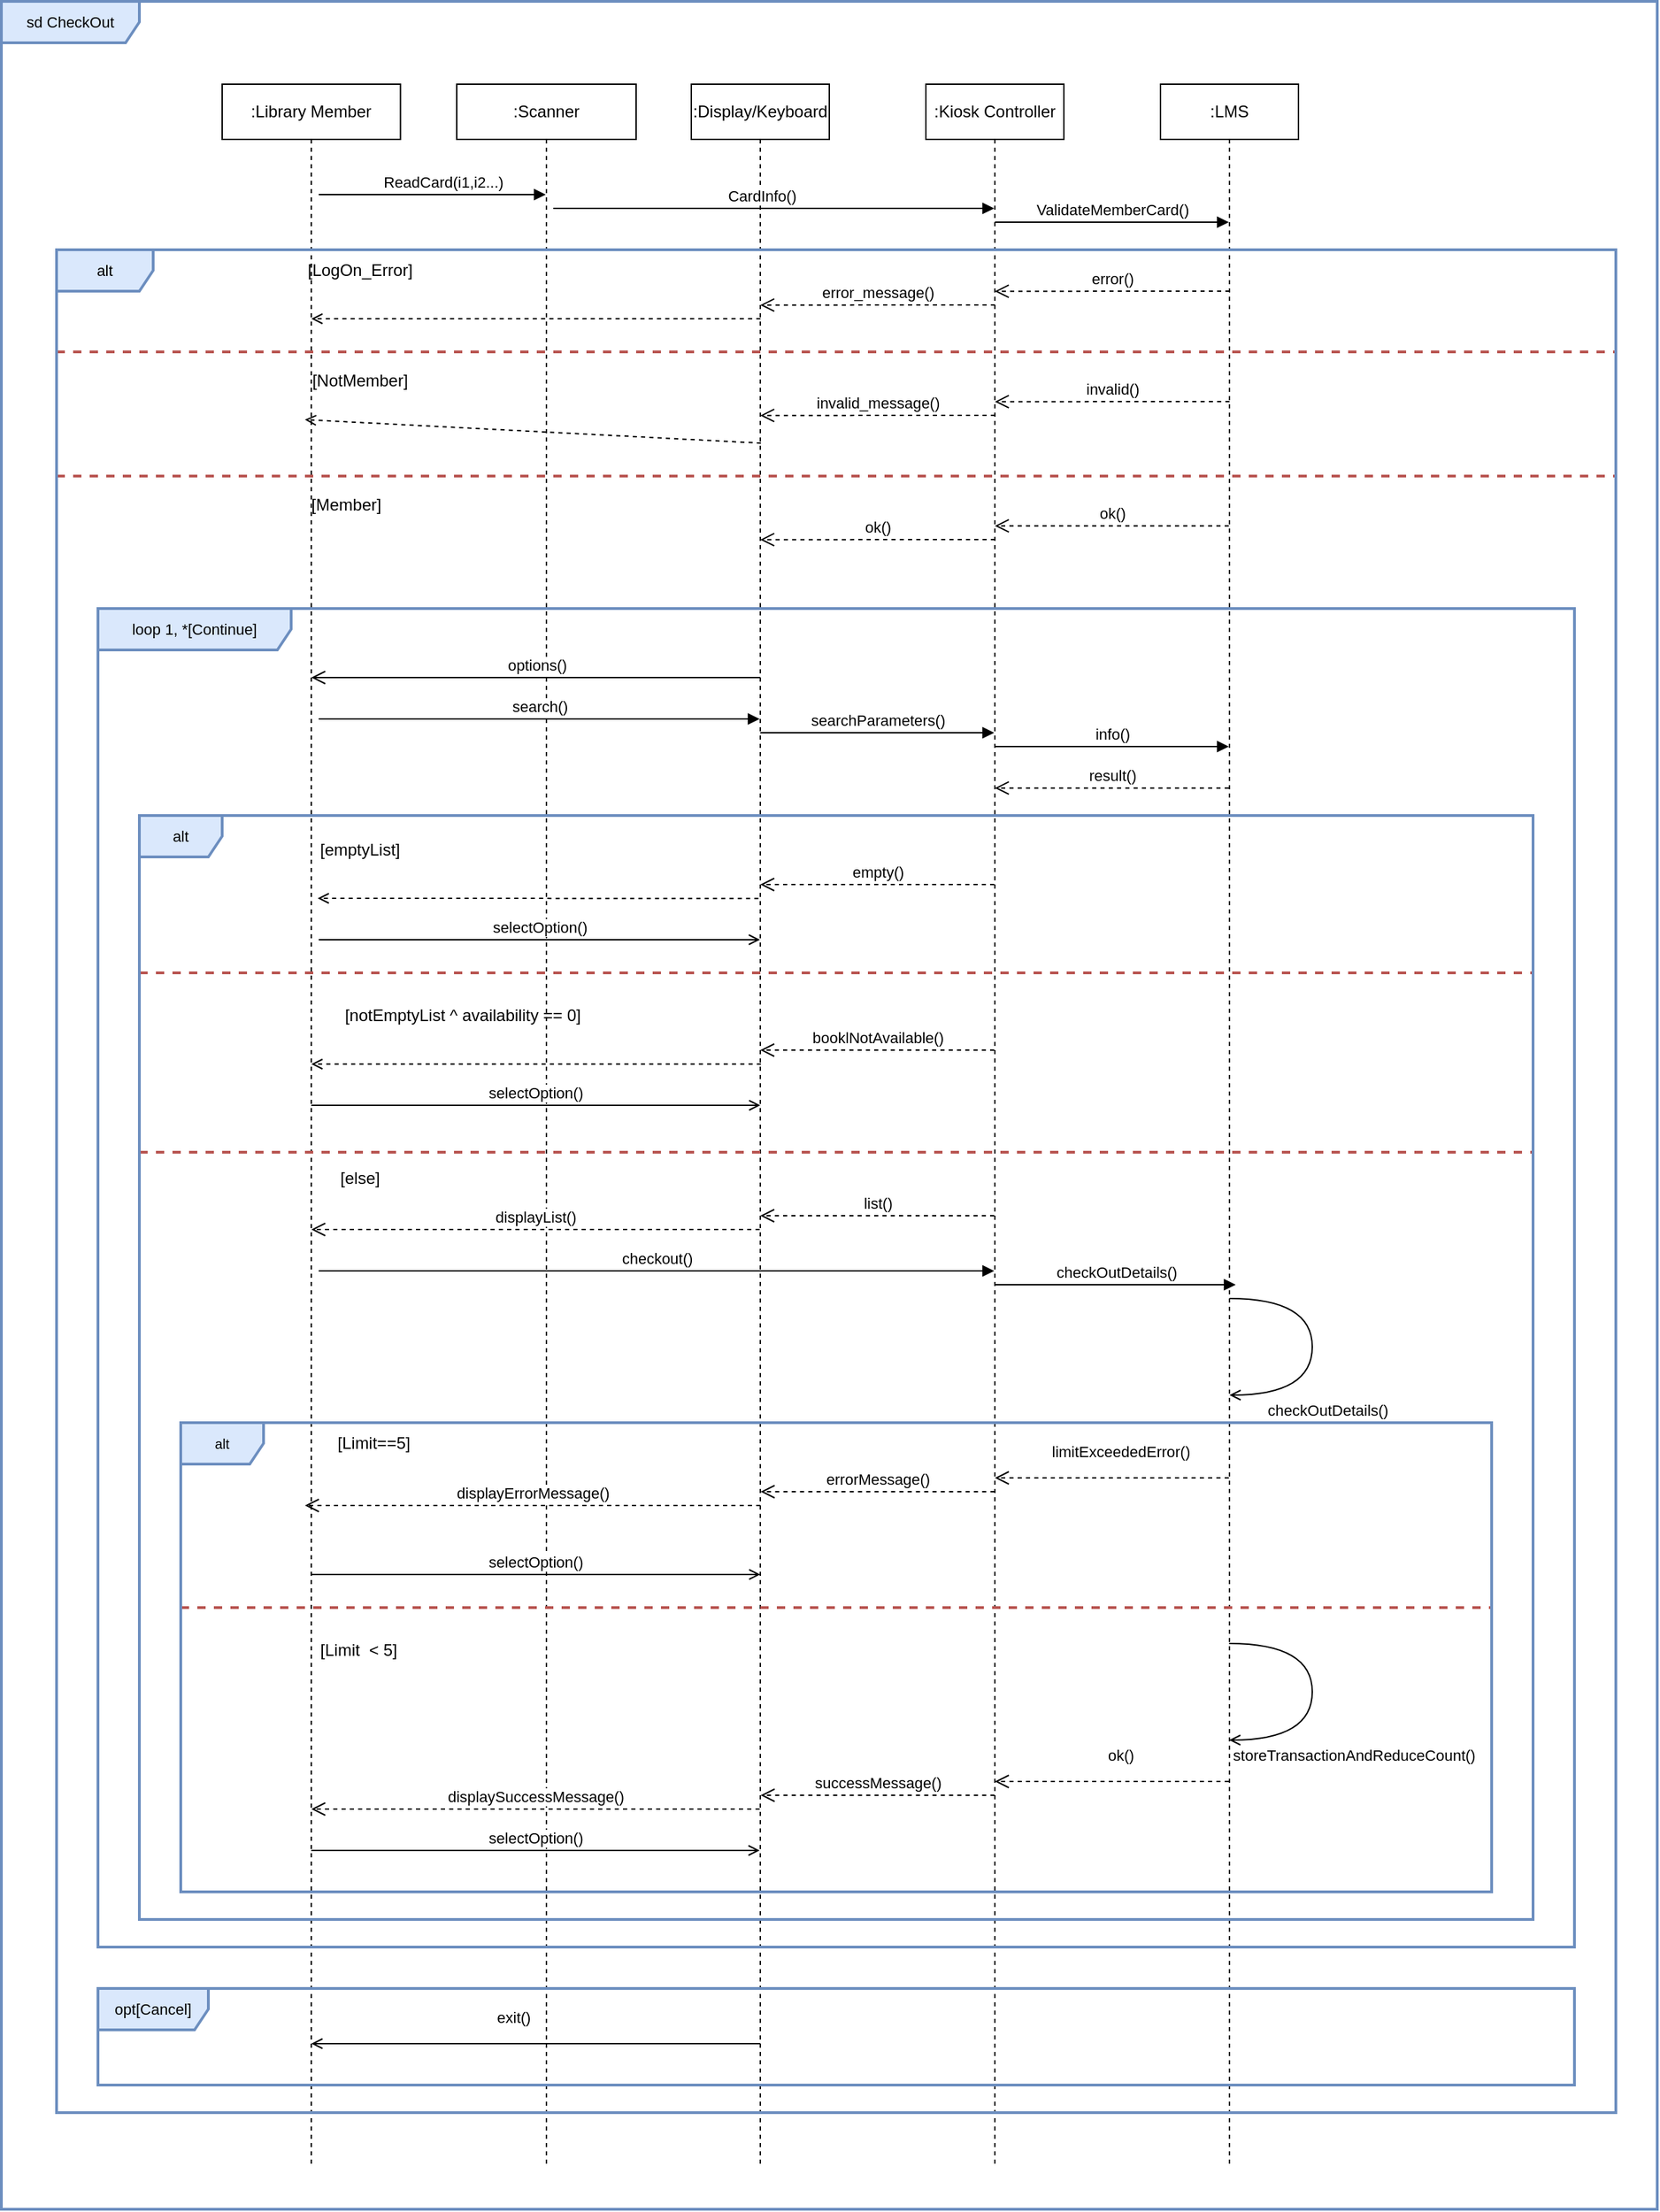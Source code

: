 <mxfile version="16.6.6" type="github">
  <diagram id="5B7aFmMxhzJPdJsJtdYh" name="Page-1">
    <mxGraphModel dx="2071" dy="1772" grid="1" gridSize="10" guides="1" tooltips="1" connect="1" arrows="1" fold="1" page="1" pageScale="1" pageWidth="850" pageHeight="1100" math="0" shadow="0">
      <root>
        <mxCell id="0" />
        <mxCell id="1" parent="0" />
        <mxCell id="7wJ5tvL9oLo-tx8EwpFp-3" value=":Library Member" style="shape=umlLifeline;perimeter=lifelinePerimeter;whiteSpace=wrap;html=1;container=1;collapsible=0;recursiveResize=0;outlineConnect=0;" parent="1" vertex="1">
          <mxGeometry x="30" y="40" width="129.22" height="1510" as="geometry" />
        </mxCell>
        <mxCell id="GLovIBDWd3YW7ODcKn5x-1" value="[Limit==5]" style="text;html=1;strokeColor=none;fillColor=none;align=center;verticalAlign=middle;whiteSpace=wrap;rounded=0;" parent="7wJ5tvL9oLo-tx8EwpFp-3" vertex="1">
          <mxGeometry x="80" y="970" width="60" height="30" as="geometry" />
        </mxCell>
        <mxCell id="GLovIBDWd3YW7ODcKn5x-9" value="[Limit&amp;nbsp; &amp;lt; 5]" style="text;html=1;strokeColor=none;fillColor=none;align=center;verticalAlign=middle;whiteSpace=wrap;rounded=0;" parent="7wJ5tvL9oLo-tx8EwpFp-3" vertex="1">
          <mxGeometry x="69.22" y="1120" width="60" height="30" as="geometry" />
        </mxCell>
        <mxCell id="AhPEUTnsbGimTvgTSWgA-12" value="" style="endArrow=open;html=1;rounded=0;exitX=0.716;exitY=0.2;exitDx=0;exitDy=0;exitPerimeter=0;endFill=0;dashed=1;" parent="7wJ5tvL9oLo-tx8EwpFp-3" edge="1">
          <mxGeometry width="50" height="50" relative="1" as="geometry">
            <mxPoint x="388.66" y="590.12" as="sourcePoint" />
            <mxPoint x="69.22" y="590" as="targetPoint" />
          </mxGeometry>
        </mxCell>
        <mxCell id="7wJ5tvL9oLo-tx8EwpFp-4" value=":Scanner" style="shape=umlLifeline;perimeter=lifelinePerimeter;whiteSpace=wrap;html=1;container=1;collapsible=0;recursiveResize=0;outlineConnect=0;" parent="1" vertex="1">
          <mxGeometry x="200" y="40" width="130" height="1510" as="geometry" />
        </mxCell>
        <mxCell id="AhPEUTnsbGimTvgTSWgA-25" value="displayList()" style="html=1;verticalAlign=bottom;endArrow=open;dashed=1;endSize=8;rounded=0;endFill=0;" parent="7wJ5tvL9oLo-tx8EwpFp-4" target="7wJ5tvL9oLo-tx8EwpFp-3" edge="1">
          <mxGeometry relative="1" as="geometry">
            <mxPoint x="219.5" y="830" as="sourcePoint" />
            <mxPoint x="50" y="830" as="targetPoint" />
          </mxGeometry>
        </mxCell>
        <mxCell id="7wJ5tvL9oLo-tx8EwpFp-5" value=":Display/Keyboard" style="shape=umlLifeline;perimeter=lifelinePerimeter;whiteSpace=wrap;html=1;container=1;collapsible=0;recursiveResize=0;outlineConnect=0;" parent="1" vertex="1">
          <mxGeometry x="370" y="40" width="100" height="1510" as="geometry" />
        </mxCell>
        <mxCell id="7wJ5tvL9oLo-tx8EwpFp-6" value="CardInfo()" style="html=1;verticalAlign=bottom;endArrow=block;rounded=0;" parent="7wJ5tvL9oLo-tx8EwpFp-5" target="7wJ5tvL9oLo-tx8EwpFp-7" edge="1">
          <mxGeometry x="-0.056" width="80" relative="1" as="geometry">
            <mxPoint x="-100" y="90" as="sourcePoint" />
            <mxPoint x="50.5" y="90" as="targetPoint" />
            <mxPoint as="offset" />
            <Array as="points">
              <mxPoint x="-100" y="90" />
            </Array>
          </mxGeometry>
        </mxCell>
        <mxCell id="AhPEUTnsbGimTvgTSWgA-4" value="options()" style="html=1;verticalAlign=bottom;endArrow=open;endSize=8;rounded=0;" parent="7wJ5tvL9oLo-tx8EwpFp-5" target="7wJ5tvL9oLo-tx8EwpFp-3" edge="1">
          <mxGeometry relative="1" as="geometry">
            <mxPoint x="50" y="430" as="sourcePoint" />
            <mxPoint x="-30" y="430" as="targetPoint" />
          </mxGeometry>
        </mxCell>
        <mxCell id="AhPEUTnsbGimTvgTSWgA-11" value="empty()" style="html=1;verticalAlign=bottom;endArrow=open;dashed=1;endSize=8;rounded=0;entryX=0.716;entryY=0.035;entryDx=0;entryDy=0;entryPerimeter=0;endFill=0;" parent="7wJ5tvL9oLo-tx8EwpFp-5" edge="1">
          <mxGeometry relative="1" as="geometry">
            <mxPoint x="219.5" y="580" as="sourcePoint" />
            <mxPoint x="50" y="580" as="targetPoint" />
          </mxGeometry>
        </mxCell>
        <mxCell id="AhPEUTnsbGimTvgTSWgA-15" value="booklNotAvailable()" style="html=1;verticalAlign=bottom;endArrow=open;dashed=1;endSize=8;rounded=0;entryX=0.716;entryY=0.035;entryDx=0;entryDy=0;entryPerimeter=0;endFill=0;" parent="7wJ5tvL9oLo-tx8EwpFp-5" edge="1">
          <mxGeometry relative="1" as="geometry">
            <mxPoint x="219.5" y="700" as="sourcePoint" />
            <mxPoint x="50" y="700" as="targetPoint" />
          </mxGeometry>
        </mxCell>
        <mxCell id="AhPEUTnsbGimTvgTSWgA-23" value="list()" style="html=1;verticalAlign=bottom;endArrow=open;dashed=1;endSize=8;rounded=0;entryX=0.716;entryY=0.035;entryDx=0;entryDy=0;entryPerimeter=0;endFill=0;" parent="7wJ5tvL9oLo-tx8EwpFp-5" edge="1">
          <mxGeometry relative="1" as="geometry">
            <mxPoint x="219.5" y="820" as="sourcePoint" />
            <mxPoint x="50" y="820" as="targetPoint" />
          </mxGeometry>
        </mxCell>
        <mxCell id="7wJ5tvL9oLo-tx8EwpFp-7" value=":Kiosk Controller" style="shape=umlLifeline;perimeter=lifelinePerimeter;whiteSpace=wrap;html=1;container=1;collapsible=0;recursiveResize=0;outlineConnect=0;" parent="1" vertex="1">
          <mxGeometry x="540" y="40" width="100" height="1510" as="geometry" />
        </mxCell>
        <mxCell id="AhPEUTnsbGimTvgTSWgA-6" value="searchParameters()" style="html=1;verticalAlign=bottom;endArrow=block;rounded=0;" parent="7wJ5tvL9oLo-tx8EwpFp-7" edge="1">
          <mxGeometry width="80" relative="1" as="geometry">
            <mxPoint x="-120" y="470" as="sourcePoint" />
            <mxPoint x="49.5" y="470" as="targetPoint" />
          </mxGeometry>
        </mxCell>
        <mxCell id="AhPEUTnsbGimTvgTSWgA-7" value="info()" style="html=1;verticalAlign=bottom;endArrow=block;rounded=0;" parent="7wJ5tvL9oLo-tx8EwpFp-7" target="7wJ5tvL9oLo-tx8EwpFp-8" edge="1">
          <mxGeometry width="80" relative="1" as="geometry">
            <mxPoint x="50" y="480" as="sourcePoint" />
            <mxPoint x="219.5" y="480" as="targetPoint" />
          </mxGeometry>
        </mxCell>
        <mxCell id="AhPEUTnsbGimTvgTSWgA-8" value="result()" style="html=1;verticalAlign=bottom;endArrow=open;dashed=1;endSize=8;rounded=0;entryX=0.716;entryY=0.035;entryDx=0;entryDy=0;entryPerimeter=0;endFill=0;" parent="7wJ5tvL9oLo-tx8EwpFp-7" source="7wJ5tvL9oLo-tx8EwpFp-8" edge="1">
          <mxGeometry relative="1" as="geometry">
            <mxPoint x="220.04" y="510" as="sourcePoint" />
            <mxPoint x="50" y="510.1" as="targetPoint" />
          </mxGeometry>
        </mxCell>
        <mxCell id="AhPEUTnsbGimTvgTSWgA-27" value="checkOutDetails()" style="html=1;verticalAlign=bottom;endArrow=block;rounded=0;" parent="7wJ5tvL9oLo-tx8EwpFp-7" edge="1">
          <mxGeometry width="80" relative="1" as="geometry">
            <mxPoint x="50" y="870" as="sourcePoint" />
            <mxPoint x="224.5" y="870" as="targetPoint" />
          </mxGeometry>
        </mxCell>
        <mxCell id="7wJ5tvL9oLo-tx8EwpFp-8" value=":LMS" style="shape=umlLifeline;perimeter=lifelinePerimeter;whiteSpace=wrap;html=1;container=1;collapsible=0;recursiveResize=0;outlineConnect=0;" parent="1" vertex="1">
          <mxGeometry x="710" y="40" width="100" height="1510" as="geometry" />
        </mxCell>
        <mxCell id="7wJ5tvL9oLo-tx8EwpFp-16" value="error()" style="html=1;verticalAlign=bottom;endArrow=open;dashed=1;endSize=8;rounded=0;entryX=0.716;entryY=0.035;entryDx=0;entryDy=0;entryPerimeter=0;endFill=0;" parent="7wJ5tvL9oLo-tx8EwpFp-8" edge="1">
          <mxGeometry relative="1" as="geometry">
            <mxPoint x="50" y="150" as="sourcePoint" />
            <mxPoint x="-120.04" y="150.1" as="targetPoint" />
          </mxGeometry>
        </mxCell>
        <mxCell id="7wJ5tvL9oLo-tx8EwpFp-20" value="" style="endArrow=open;html=1;rounded=0;exitX=0.716;exitY=0.2;exitDx=0;exitDy=0;exitPerimeter=0;endFill=0;dashed=1;" parent="7wJ5tvL9oLo-tx8EwpFp-8" target="7wJ5tvL9oLo-tx8EwpFp-3" edge="1">
          <mxGeometry width="50" height="50" relative="1" as="geometry">
            <mxPoint x="-289.9" y="170" as="sourcePoint" />
            <mxPoint x="-630.34" y="169.88" as="targetPoint" />
          </mxGeometry>
        </mxCell>
        <mxCell id="7wJ5tvL9oLo-tx8EwpFp-27" value="" style="endArrow=open;html=1;rounded=0;exitX=0.716;exitY=0.2;exitDx=0;exitDy=0;exitPerimeter=0;entryX=0.464;entryY=0.161;entryDx=0;entryDy=0;entryPerimeter=0;endFill=0;dashed=1;" parent="7wJ5tvL9oLo-tx8EwpFp-8" target="7wJ5tvL9oLo-tx8EwpFp-3" edge="1">
          <mxGeometry width="50" height="50" relative="1" as="geometry">
            <mxPoint x="-289.56" y="260.12" as="sourcePoint" />
            <mxPoint x="-630.0" y="260" as="targetPoint" />
          </mxGeometry>
        </mxCell>
        <mxCell id="7wJ5tvL9oLo-tx8EwpFp-30" value="[Member]" style="text;html=1;strokeColor=none;fillColor=none;align=center;verticalAlign=middle;whiteSpace=wrap;rounded=0;" parent="7wJ5tvL9oLo-tx8EwpFp-8" vertex="1">
          <mxGeometry x="-620" y="290" width="60" height="30" as="geometry" />
        </mxCell>
        <mxCell id="7wJ5tvL9oLo-tx8EwpFp-31" value="ok()" style="html=1;verticalAlign=bottom;endArrow=open;dashed=1;endSize=8;rounded=0;entryX=0.716;entryY=0.035;entryDx=0;entryDy=0;entryPerimeter=0;endFill=0;" parent="7wJ5tvL9oLo-tx8EwpFp-8" source="7wJ5tvL9oLo-tx8EwpFp-8" edge="1">
          <mxGeometry relative="1" as="geometry">
            <mxPoint x="40" y="320" as="sourcePoint" />
            <mxPoint x="-120" y="320.1" as="targetPoint" />
          </mxGeometry>
        </mxCell>
        <mxCell id="7wJ5tvL9oLo-tx8EwpFp-33" value="invalid_message()" style="html=1;verticalAlign=bottom;endArrow=open;dashed=1;endSize=8;rounded=0;entryX=0.716;entryY=0.035;entryDx=0;entryDy=0;entryPerimeter=0;endFill=0;" parent="7wJ5tvL9oLo-tx8EwpFp-8" edge="1">
          <mxGeometry relative="1" as="geometry">
            <mxPoint x="-119.96" y="240" as="sourcePoint" />
            <mxPoint x="-290" y="240.1" as="targetPoint" />
          </mxGeometry>
        </mxCell>
        <mxCell id="GLovIBDWd3YW7ODcKn5x-13" value="storeTransactionAndReduceCount()" style="html=1;verticalAlign=bottom;endArrow=open;rounded=0;endFill=0;edgeStyle=orthogonalEdgeStyle;curved=1;" parent="7wJ5tvL9oLo-tx8EwpFp-8" edge="1">
          <mxGeometry x="0.368" y="36" width="80" relative="1" as="geometry">
            <mxPoint x="49.786" y="1130.0" as="sourcePoint" />
            <mxPoint x="49.786" y="1200.0" as="targetPoint" />
            <Array as="points">
              <mxPoint x="110" y="1130" />
              <mxPoint x="110" y="1200" />
            </Array>
            <mxPoint x="30" y="-16" as="offset" />
          </mxGeometry>
        </mxCell>
        <mxCell id="7wJ5tvL9oLo-tx8EwpFp-10" value="ReadCard(i1,i2...)" style="html=1;verticalAlign=bottom;endArrow=block;rounded=0;" parent="1" target="7wJ5tvL9oLo-tx8EwpFp-4" edge="1">
          <mxGeometry x="0.094" width="80" relative="1" as="geometry">
            <mxPoint x="100" y="120" as="sourcePoint" />
            <mxPoint x="240" y="120" as="targetPoint" />
            <Array as="points" />
            <mxPoint as="offset" />
          </mxGeometry>
        </mxCell>
        <mxCell id="7wJ5tvL9oLo-tx8EwpFp-11" value="ValidateMemberCard()" style="html=1;verticalAlign=bottom;endArrow=block;rounded=0;" parent="1" target="7wJ5tvL9oLo-tx8EwpFp-8" edge="1">
          <mxGeometry width="80" relative="1" as="geometry">
            <mxPoint x="590" y="140" as="sourcePoint" />
            <mxPoint x="710" y="140" as="targetPoint" />
          </mxGeometry>
        </mxCell>
        <mxCell id="7wJ5tvL9oLo-tx8EwpFp-15" value="[LogOn_Error]" style="text;html=1;strokeColor=none;fillColor=none;align=center;verticalAlign=middle;whiteSpace=wrap;rounded=0;" parent="1" vertex="1">
          <mxGeometry x="100" y="160" width="60" height="30" as="geometry" />
        </mxCell>
        <mxCell id="7wJ5tvL9oLo-tx8EwpFp-23" value="" style="line;strokeWidth=2;fillColor=#f8cecc;align=left;verticalAlign=middle;spacingTop=-1;spacingLeft=3;spacingRight=3;rotatable=0;labelPosition=right;points=[];portConstraint=eastwest;dashed=1;strokeColor=#b85450;" parent="1" vertex="1">
          <mxGeometry x="-90" y="230" width="1130" height="8" as="geometry" />
        </mxCell>
        <mxCell id="7wJ5tvL9oLo-tx8EwpFp-24" value="[NotMember]" style="text;html=1;strokeColor=none;fillColor=none;align=center;verticalAlign=middle;whiteSpace=wrap;rounded=0;" parent="1" vertex="1">
          <mxGeometry x="100" y="240" width="60" height="30" as="geometry" />
        </mxCell>
        <mxCell id="7wJ5tvL9oLo-tx8EwpFp-25" value="invalid()" style="html=1;verticalAlign=bottom;endArrow=open;dashed=1;endSize=8;rounded=0;entryX=0.716;entryY=0.035;entryDx=0;entryDy=0;entryPerimeter=0;endFill=0;" parent="1" edge="1">
          <mxGeometry relative="1" as="geometry">
            <mxPoint x="760.04" y="270" as="sourcePoint" />
            <mxPoint x="590" y="270.1" as="targetPoint" />
          </mxGeometry>
        </mxCell>
        <mxCell id="7wJ5tvL9oLo-tx8EwpFp-29" value="" style="line;strokeWidth=2;fillColor=#f8cecc;align=left;verticalAlign=middle;spacingTop=-1;spacingLeft=3;spacingRight=3;rotatable=0;labelPosition=right;points=[];portConstraint=eastwest;dashed=1;strokeColor=#b85450;" parent="1" vertex="1">
          <mxGeometry x="-90" y="320" width="1130" height="8" as="geometry" />
        </mxCell>
        <mxCell id="7wJ5tvL9oLo-tx8EwpFp-32" value="error_message()" style="html=1;verticalAlign=bottom;endArrow=open;dashed=1;endSize=8;rounded=0;entryX=0.716;entryY=0.035;entryDx=0;entryDy=0;entryPerimeter=0;endFill=0;" parent="1" edge="1">
          <mxGeometry relative="1" as="geometry">
            <mxPoint x="590.04" y="200" as="sourcePoint" />
            <mxPoint x="420" y="200.1" as="targetPoint" />
          </mxGeometry>
        </mxCell>
        <mxCell id="AhPEUTnsbGimTvgTSWgA-1" value="ok()" style="html=1;verticalAlign=bottom;endArrow=open;dashed=1;endSize=8;rounded=0;entryX=0.716;entryY=0.035;entryDx=0;entryDy=0;entryPerimeter=0;endFill=0;" parent="1" edge="1">
          <mxGeometry relative="1" as="geometry">
            <mxPoint x="590.04" y="370" as="sourcePoint" />
            <mxPoint x="420" y="370.1" as="targetPoint" />
          </mxGeometry>
        </mxCell>
        <mxCell id="AhPEUTnsbGimTvgTSWgA-5" value="search()" style="html=1;verticalAlign=bottom;endArrow=block;rounded=0;" parent="1" target="7wJ5tvL9oLo-tx8EwpFp-5" edge="1">
          <mxGeometry width="80" relative="1" as="geometry">
            <mxPoint x="100" y="500" as="sourcePoint" />
            <mxPoint x="249.5" y="500" as="targetPoint" />
            <Array as="points" />
          </mxGeometry>
        </mxCell>
        <mxCell id="AhPEUTnsbGimTvgTSWgA-9" value="[emptyList]" style="text;html=1;strokeColor=none;fillColor=none;align=center;verticalAlign=middle;whiteSpace=wrap;rounded=0;" parent="1" vertex="1">
          <mxGeometry x="100" y="580" width="60" height="30" as="geometry" />
        </mxCell>
        <mxCell id="AhPEUTnsbGimTvgTSWgA-13" value="selectOption()" style="html=1;verticalAlign=bottom;endArrow=open;rounded=0;endFill=0;" parent="1" edge="1">
          <mxGeometry width="80" relative="1" as="geometry">
            <mxPoint x="100" y="660" as="sourcePoint" />
            <mxPoint x="419.75" y="660" as="targetPoint" />
          </mxGeometry>
        </mxCell>
        <mxCell id="AhPEUTnsbGimTvgTSWgA-14" value="" style="line;strokeWidth=2;fillColor=#f8cecc;align=left;verticalAlign=middle;spacingTop=-1;spacingLeft=3;spacingRight=3;rotatable=0;labelPosition=right;points=[];portConstraint=eastwest;dashed=1;strokeColor=#b85450;" parent="1" vertex="1">
          <mxGeometry x="-30" y="680" width="1010" height="8" as="geometry" />
        </mxCell>
        <mxCell id="AhPEUTnsbGimTvgTSWgA-16" value="[notEmptyList ^ availability == 0]" style="text;html=1;strokeColor=none;fillColor=none;align=center;verticalAlign=middle;whiteSpace=wrap;rounded=0;" parent="1" vertex="1">
          <mxGeometry x="99.22" y="700" width="210.78" height="30" as="geometry" />
        </mxCell>
        <mxCell id="AhPEUTnsbGimTvgTSWgA-17" value="" style="endArrow=open;html=1;rounded=0;exitX=0.716;exitY=0.2;exitDx=0;exitDy=0;exitPerimeter=0;endFill=0;dashed=1;" parent="1" target="7wJ5tvL9oLo-tx8EwpFp-3" edge="1">
          <mxGeometry width="50" height="50" relative="1" as="geometry">
            <mxPoint x="420.44" y="750.12" as="sourcePoint" />
            <mxPoint x="100" y="750" as="targetPoint" />
          </mxGeometry>
        </mxCell>
        <mxCell id="AhPEUTnsbGimTvgTSWgA-18" value="selectOption()" style="html=1;verticalAlign=bottom;endArrow=open;rounded=0;endFill=0;" parent="1" source="7wJ5tvL9oLo-tx8EwpFp-3" edge="1">
          <mxGeometry width="80" relative="1" as="geometry">
            <mxPoint x="100" y="780" as="sourcePoint" />
            <mxPoint x="419.97" y="780" as="targetPoint" />
          </mxGeometry>
        </mxCell>
        <mxCell id="AhPEUTnsbGimTvgTSWgA-21" value="" style="line;strokeWidth=2;fillColor=#f8cecc;align=left;verticalAlign=middle;spacingTop=-1;spacingLeft=3;spacingRight=3;rotatable=0;labelPosition=right;points=[];portConstraint=eastwest;dashed=1;strokeColor=#b85450;" parent="1" vertex="1">
          <mxGeometry x="-30" y="810" width="1010" height="8" as="geometry" />
        </mxCell>
        <mxCell id="AhPEUTnsbGimTvgTSWgA-22" value="[else]" style="text;html=1;strokeColor=none;fillColor=none;align=center;verticalAlign=middle;whiteSpace=wrap;rounded=0;" parent="1" vertex="1">
          <mxGeometry x="100" y="818" width="60" height="30" as="geometry" />
        </mxCell>
        <mxCell id="AhPEUTnsbGimTvgTSWgA-26" value="checkout()" style="html=1;verticalAlign=bottom;endArrow=block;rounded=0;" parent="1" target="7wJ5tvL9oLo-tx8EwpFp-7" edge="1">
          <mxGeometry width="80" relative="1" as="geometry">
            <mxPoint x="100" y="900" as="sourcePoint" />
            <mxPoint x="419.75" y="900" as="targetPoint" />
          </mxGeometry>
        </mxCell>
        <mxCell id="AhPEUTnsbGimTvgTSWgA-29" value="checkOutDetails()" style="html=1;verticalAlign=bottom;endArrow=open;rounded=0;endFill=0;edgeStyle=orthogonalEdgeStyle;curved=1;" parent="1" source="7wJ5tvL9oLo-tx8EwpFp-8" target="7wJ5tvL9oLo-tx8EwpFp-8" edge="1">
          <mxGeometry x="0.366" y="22" width="80" relative="1" as="geometry">
            <mxPoint x="860" y="920" as="sourcePoint" />
            <mxPoint x="860" y="990" as="targetPoint" />
            <Array as="points">
              <mxPoint x="820" y="920" />
              <mxPoint x="820" y="990" />
            </Array>
            <mxPoint x="11" y="-2" as="offset" />
          </mxGeometry>
        </mxCell>
        <mxCell id="GLovIBDWd3YW7ODcKn5x-3" value="limitExceededError()" style="html=1;verticalAlign=bottom;endArrow=open;dashed=1;endSize=8;rounded=0;entryX=0.716;entryY=0.035;entryDx=0;entryDy=0;entryPerimeter=0;endFill=0;" parent="1" edge="1">
          <mxGeometry x="-0.062" y="-10" relative="1" as="geometry">
            <mxPoint x="759.5" y="1050" as="sourcePoint" />
            <mxPoint x="590" y="1050" as="targetPoint" />
            <mxPoint x="1" as="offset" />
          </mxGeometry>
        </mxCell>
        <mxCell id="GLovIBDWd3YW7ODcKn5x-4" value="errorMessage()" style="html=1;verticalAlign=bottom;endArrow=open;dashed=1;endSize=8;rounded=0;entryX=0.716;entryY=0.035;entryDx=0;entryDy=0;entryPerimeter=0;endFill=0;" parent="1" edge="1">
          <mxGeometry relative="1" as="geometry">
            <mxPoint x="589.75" y="1060" as="sourcePoint" />
            <mxPoint x="420.25" y="1060" as="targetPoint" />
          </mxGeometry>
        </mxCell>
        <mxCell id="GLovIBDWd3YW7ODcKn5x-7" value="" style="line;strokeWidth=2;fillColor=#f8cecc;align=left;verticalAlign=middle;spacingTop=-1;spacingLeft=3;spacingRight=3;rotatable=0;labelPosition=right;points=[];portConstraint=eastwest;dashed=1;strokeColor=#b85450;" parent="1" vertex="1">
          <mxGeometry y="1140" width="950" height="8" as="geometry" />
        </mxCell>
        <mxCell id="GLovIBDWd3YW7ODcKn5x-8" value="selectOption()" style="html=1;verticalAlign=bottom;endArrow=open;rounded=0;endFill=0;" parent="1" source="7wJ5tvL9oLo-tx8EwpFp-3" edge="1">
          <mxGeometry width="80" relative="1" as="geometry">
            <mxPoint x="200" y="1120" as="sourcePoint" />
            <mxPoint x="420" y="1120" as="targetPoint" />
          </mxGeometry>
        </mxCell>
        <mxCell id="GLovIBDWd3YW7ODcKn5x-10" value="ok()" style="html=1;verticalAlign=bottom;endArrow=open;dashed=1;endSize=8;rounded=0;entryX=0.716;entryY=0.035;entryDx=0;entryDy=0;entryPerimeter=0;endFill=0;" parent="1" edge="1">
          <mxGeometry x="-0.062" y="-10" relative="1" as="geometry">
            <mxPoint x="759.5" y="1270" as="sourcePoint" />
            <mxPoint x="590" y="1270" as="targetPoint" />
            <mxPoint x="1" as="offset" />
          </mxGeometry>
        </mxCell>
        <mxCell id="GLovIBDWd3YW7ODcKn5x-12" value="displaySuccessMessage()" style="html=1;verticalAlign=bottom;endArrow=open;dashed=1;endSize=8;rounded=0;endFill=0;" parent="1" source="7wJ5tvL9oLo-tx8EwpFp-5" target="7wJ5tvL9oLo-tx8EwpFp-3" edge="1">
          <mxGeometry relative="1" as="geometry">
            <mxPoint x="420" y="1450" as="sourcePoint" />
            <mxPoint x="95" y="1450" as="targetPoint" />
            <Array as="points">
              <mxPoint x="380" y="1290" />
              <mxPoint x="160" y="1290" />
            </Array>
          </mxGeometry>
        </mxCell>
        <mxCell id="GLovIBDWd3YW7ODcKn5x-11" value="successMessage()" style="html=1;verticalAlign=bottom;endArrow=open;dashed=1;endSize=8;rounded=0;entryX=0.716;entryY=0.035;entryDx=0;entryDy=0;entryPerimeter=0;endFill=0;" parent="1" edge="1">
          <mxGeometry relative="1" as="geometry">
            <mxPoint x="589.75" y="1280" as="sourcePoint" />
            <mxPoint x="420.25" y="1280" as="targetPoint" />
          </mxGeometry>
        </mxCell>
        <mxCell id="GLovIBDWd3YW7ODcKn5x-14" value="selectOption()" style="html=1;verticalAlign=bottom;endArrow=open;rounded=0;endFill=0;" parent="1" source="7wJ5tvL9oLo-tx8EwpFp-3" target="7wJ5tvL9oLo-tx8EwpFp-5" edge="1">
          <mxGeometry width="80" relative="1" as="geometry">
            <mxPoint x="100" y="1480" as="sourcePoint" />
            <mxPoint x="425.5" y="1480" as="targetPoint" />
            <Array as="points">
              <mxPoint x="340" y="1320" />
            </Array>
          </mxGeometry>
        </mxCell>
        <mxCell id="GLovIBDWd3YW7ODcKn5x-15" value="exit()" style="html=1;verticalAlign=bottom;endArrow=open;rounded=0;endFill=0;" parent="1" edge="1" target="7wJ5tvL9oLo-tx8EwpFp-3">
          <mxGeometry x="0.104" y="-10" width="80" relative="1" as="geometry">
            <mxPoint x="420" y="1460" as="sourcePoint" />
            <mxPoint x="93" y="1620" as="targetPoint" />
            <Array as="points">
              <mxPoint x="420" y="1460" />
              <mxPoint x="250" y="1460" />
            </Array>
            <mxPoint as="offset" />
          </mxGeometry>
        </mxCell>
        <mxCell id="GLovIBDWd3YW7ODcKn5x-16" value="&lt;font style=&quot;font-size: 11px&quot;&gt;opt[Cancel]&lt;/font&gt;" style="shape=umlFrame;whiteSpace=wrap;html=1;fillColor=#dae8fc;strokeColor=#6c8ebf;strokeWidth=2;width=80;height=30;" parent="1" vertex="1">
          <mxGeometry x="-60" y="1420" width="1070" height="70" as="geometry" />
        </mxCell>
        <mxCell id="GLovIBDWd3YW7ODcKn5x-17" value="alt" style="shape=umlFrame;whiteSpace=wrap;html=1;fontSize=10;strokeWidth=2;fillColor=#dae8fc;strokeColor=#6c8ebf;" parent="1" vertex="1">
          <mxGeometry y="1010" width="950" height="340" as="geometry" />
        </mxCell>
        <mxCell id="GLovIBDWd3YW7ODcKn5x-5" value="displayErrorMessage()" style="html=1;verticalAlign=bottom;endArrow=open;dashed=1;endSize=8;rounded=0;endFill=0;" parent="1" edge="1">
          <mxGeometry relative="1" as="geometry">
            <mxPoint x="420" y="1070" as="sourcePoint" />
            <mxPoint x="90" y="1070" as="targetPoint" />
          </mxGeometry>
        </mxCell>
        <mxCell id="9AT-vlVneHO9zaijtra3-2" value="&lt;font style=&quot;font-size: 11px&quot;&gt;alt&lt;/font&gt;" style="shape=umlFrame;whiteSpace=wrap;html=1;fontSize=10;strokeWidth=2;fillColor=#dae8fc;strokeColor=#6c8ebf;" vertex="1" parent="1">
          <mxGeometry x="-30" y="570" width="1010" height="800" as="geometry" />
        </mxCell>
        <mxCell id="9AT-vlVneHO9zaijtra3-3" value="&lt;font style=&quot;font-size: 11px&quot;&gt;loop 1, *[Continue]&lt;/font&gt;" style="shape=umlFrame;whiteSpace=wrap;html=1;fontSize=10;strokeWidth=2;fillColor=#dae8fc;strokeColor=#6c8ebf;width=140;height=30;" vertex="1" parent="1">
          <mxGeometry x="-60" y="420" width="1070" height="970" as="geometry" />
        </mxCell>
        <mxCell id="9AT-vlVneHO9zaijtra3-5" value="&lt;font style=&quot;font-size: 11px&quot;&gt;alt&lt;/font&gt;" style="shape=umlFrame;whiteSpace=wrap;html=1;fontSize=10;strokeWidth=2;fillColor=#dae8fc;strokeColor=#6c8ebf;width=70;height=30;" vertex="1" parent="1">
          <mxGeometry x="-90" y="160" width="1130" height="1350" as="geometry" />
        </mxCell>
        <mxCell id="9AT-vlVneHO9zaijtra3-6" value="&lt;font style=&quot;font-size: 11px&quot;&gt;sd CheckOut&lt;/font&gt;" style="shape=umlFrame;whiteSpace=wrap;html=1;fontSize=10;strokeWidth=2;fillColor=#dae8fc;strokeColor=#6c8ebf;width=100;height=30;" vertex="1" parent="1">
          <mxGeometry x="-130" y="-20" width="1200" height="1600" as="geometry" />
        </mxCell>
      </root>
    </mxGraphModel>
  </diagram>
</mxfile>
